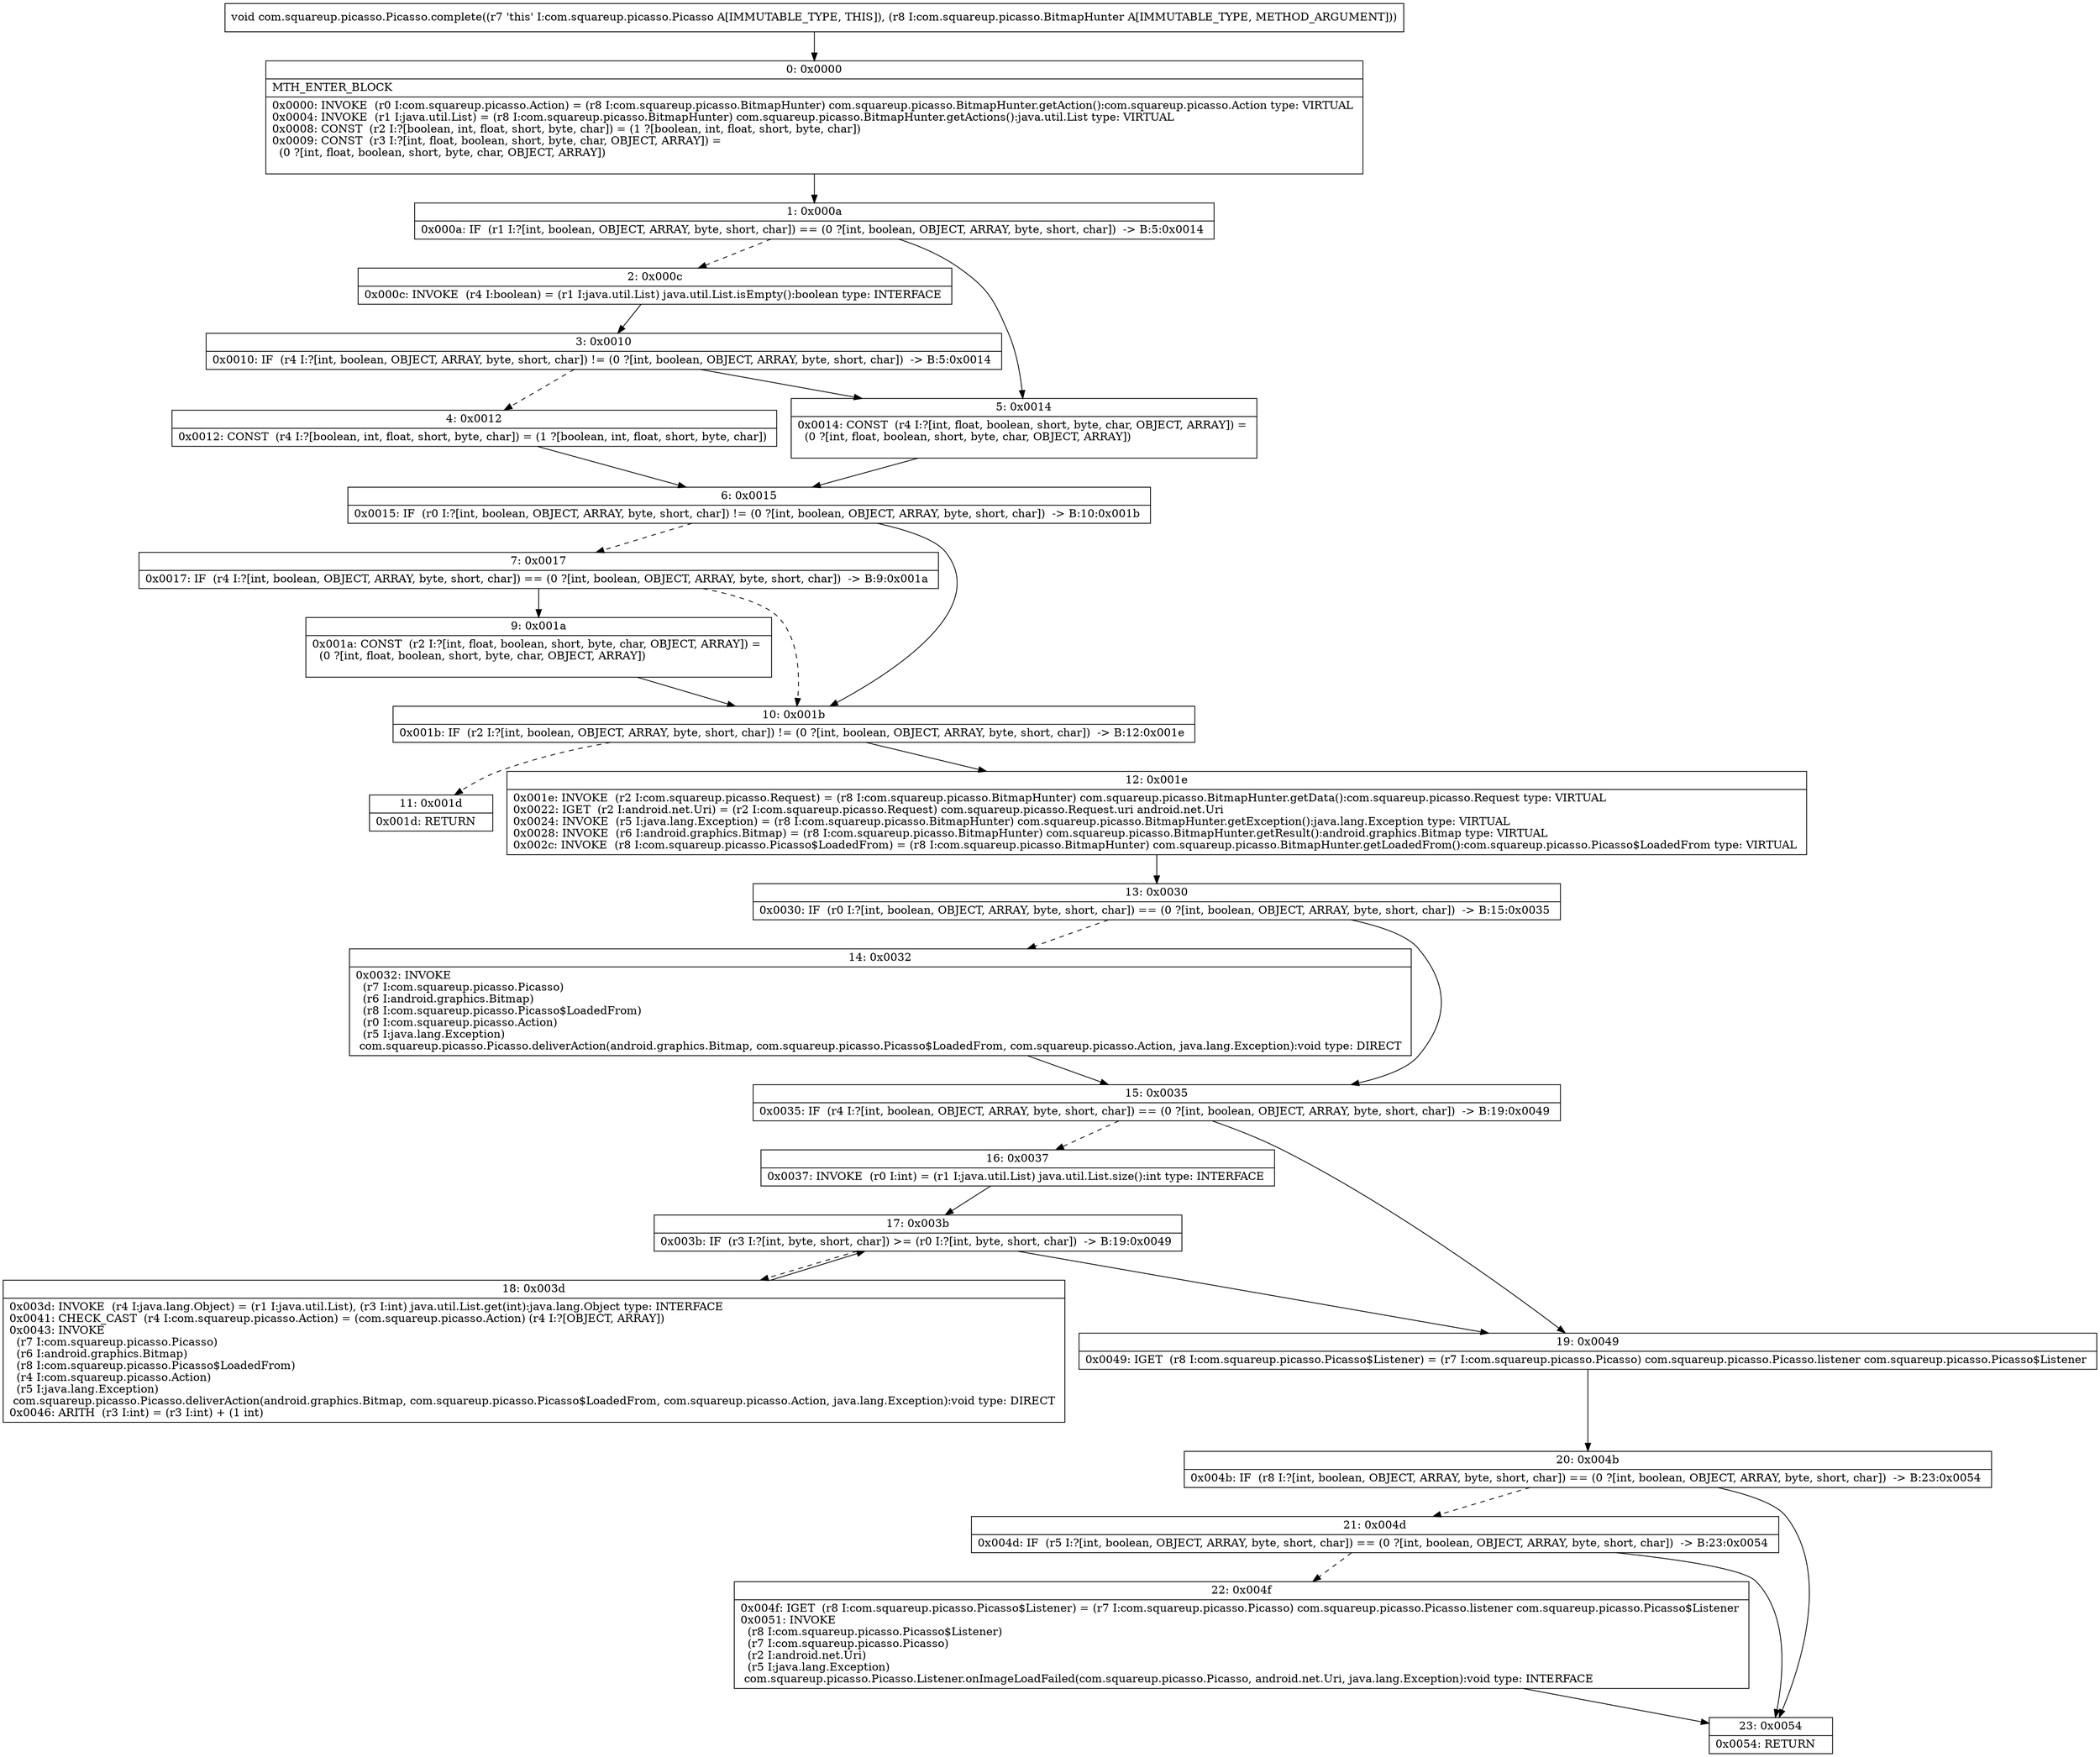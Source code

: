 digraph "CFG forcom.squareup.picasso.Picasso.complete(Lcom\/squareup\/picasso\/BitmapHunter;)V" {
Node_0 [shape=record,label="{0\:\ 0x0000|MTH_ENTER_BLOCK\l|0x0000: INVOKE  (r0 I:com.squareup.picasso.Action) = (r8 I:com.squareup.picasso.BitmapHunter) com.squareup.picasso.BitmapHunter.getAction():com.squareup.picasso.Action type: VIRTUAL \l0x0004: INVOKE  (r1 I:java.util.List) = (r8 I:com.squareup.picasso.BitmapHunter) com.squareup.picasso.BitmapHunter.getActions():java.util.List type: VIRTUAL \l0x0008: CONST  (r2 I:?[boolean, int, float, short, byte, char]) = (1 ?[boolean, int, float, short, byte, char]) \l0x0009: CONST  (r3 I:?[int, float, boolean, short, byte, char, OBJECT, ARRAY]) = \l  (0 ?[int, float, boolean, short, byte, char, OBJECT, ARRAY])\l \l}"];
Node_1 [shape=record,label="{1\:\ 0x000a|0x000a: IF  (r1 I:?[int, boolean, OBJECT, ARRAY, byte, short, char]) == (0 ?[int, boolean, OBJECT, ARRAY, byte, short, char])  \-\> B:5:0x0014 \l}"];
Node_2 [shape=record,label="{2\:\ 0x000c|0x000c: INVOKE  (r4 I:boolean) = (r1 I:java.util.List) java.util.List.isEmpty():boolean type: INTERFACE \l}"];
Node_3 [shape=record,label="{3\:\ 0x0010|0x0010: IF  (r4 I:?[int, boolean, OBJECT, ARRAY, byte, short, char]) != (0 ?[int, boolean, OBJECT, ARRAY, byte, short, char])  \-\> B:5:0x0014 \l}"];
Node_4 [shape=record,label="{4\:\ 0x0012|0x0012: CONST  (r4 I:?[boolean, int, float, short, byte, char]) = (1 ?[boolean, int, float, short, byte, char]) \l}"];
Node_5 [shape=record,label="{5\:\ 0x0014|0x0014: CONST  (r4 I:?[int, float, boolean, short, byte, char, OBJECT, ARRAY]) = \l  (0 ?[int, float, boolean, short, byte, char, OBJECT, ARRAY])\l \l}"];
Node_6 [shape=record,label="{6\:\ 0x0015|0x0015: IF  (r0 I:?[int, boolean, OBJECT, ARRAY, byte, short, char]) != (0 ?[int, boolean, OBJECT, ARRAY, byte, short, char])  \-\> B:10:0x001b \l}"];
Node_7 [shape=record,label="{7\:\ 0x0017|0x0017: IF  (r4 I:?[int, boolean, OBJECT, ARRAY, byte, short, char]) == (0 ?[int, boolean, OBJECT, ARRAY, byte, short, char])  \-\> B:9:0x001a \l}"];
Node_9 [shape=record,label="{9\:\ 0x001a|0x001a: CONST  (r2 I:?[int, float, boolean, short, byte, char, OBJECT, ARRAY]) = \l  (0 ?[int, float, boolean, short, byte, char, OBJECT, ARRAY])\l \l}"];
Node_10 [shape=record,label="{10\:\ 0x001b|0x001b: IF  (r2 I:?[int, boolean, OBJECT, ARRAY, byte, short, char]) != (0 ?[int, boolean, OBJECT, ARRAY, byte, short, char])  \-\> B:12:0x001e \l}"];
Node_11 [shape=record,label="{11\:\ 0x001d|0x001d: RETURN   \l}"];
Node_12 [shape=record,label="{12\:\ 0x001e|0x001e: INVOKE  (r2 I:com.squareup.picasso.Request) = (r8 I:com.squareup.picasso.BitmapHunter) com.squareup.picasso.BitmapHunter.getData():com.squareup.picasso.Request type: VIRTUAL \l0x0022: IGET  (r2 I:android.net.Uri) = (r2 I:com.squareup.picasso.Request) com.squareup.picasso.Request.uri android.net.Uri \l0x0024: INVOKE  (r5 I:java.lang.Exception) = (r8 I:com.squareup.picasso.BitmapHunter) com.squareup.picasso.BitmapHunter.getException():java.lang.Exception type: VIRTUAL \l0x0028: INVOKE  (r6 I:android.graphics.Bitmap) = (r8 I:com.squareup.picasso.BitmapHunter) com.squareup.picasso.BitmapHunter.getResult():android.graphics.Bitmap type: VIRTUAL \l0x002c: INVOKE  (r8 I:com.squareup.picasso.Picasso$LoadedFrom) = (r8 I:com.squareup.picasso.BitmapHunter) com.squareup.picasso.BitmapHunter.getLoadedFrom():com.squareup.picasso.Picasso$LoadedFrom type: VIRTUAL \l}"];
Node_13 [shape=record,label="{13\:\ 0x0030|0x0030: IF  (r0 I:?[int, boolean, OBJECT, ARRAY, byte, short, char]) == (0 ?[int, boolean, OBJECT, ARRAY, byte, short, char])  \-\> B:15:0x0035 \l}"];
Node_14 [shape=record,label="{14\:\ 0x0032|0x0032: INVOKE  \l  (r7 I:com.squareup.picasso.Picasso)\l  (r6 I:android.graphics.Bitmap)\l  (r8 I:com.squareup.picasso.Picasso$LoadedFrom)\l  (r0 I:com.squareup.picasso.Action)\l  (r5 I:java.lang.Exception)\l com.squareup.picasso.Picasso.deliverAction(android.graphics.Bitmap, com.squareup.picasso.Picasso$LoadedFrom, com.squareup.picasso.Action, java.lang.Exception):void type: DIRECT \l}"];
Node_15 [shape=record,label="{15\:\ 0x0035|0x0035: IF  (r4 I:?[int, boolean, OBJECT, ARRAY, byte, short, char]) == (0 ?[int, boolean, OBJECT, ARRAY, byte, short, char])  \-\> B:19:0x0049 \l}"];
Node_16 [shape=record,label="{16\:\ 0x0037|0x0037: INVOKE  (r0 I:int) = (r1 I:java.util.List) java.util.List.size():int type: INTERFACE \l}"];
Node_17 [shape=record,label="{17\:\ 0x003b|0x003b: IF  (r3 I:?[int, byte, short, char]) \>= (r0 I:?[int, byte, short, char])  \-\> B:19:0x0049 \l}"];
Node_18 [shape=record,label="{18\:\ 0x003d|0x003d: INVOKE  (r4 I:java.lang.Object) = (r1 I:java.util.List), (r3 I:int) java.util.List.get(int):java.lang.Object type: INTERFACE \l0x0041: CHECK_CAST  (r4 I:com.squareup.picasso.Action) = (com.squareup.picasso.Action) (r4 I:?[OBJECT, ARRAY]) \l0x0043: INVOKE  \l  (r7 I:com.squareup.picasso.Picasso)\l  (r6 I:android.graphics.Bitmap)\l  (r8 I:com.squareup.picasso.Picasso$LoadedFrom)\l  (r4 I:com.squareup.picasso.Action)\l  (r5 I:java.lang.Exception)\l com.squareup.picasso.Picasso.deliverAction(android.graphics.Bitmap, com.squareup.picasso.Picasso$LoadedFrom, com.squareup.picasso.Action, java.lang.Exception):void type: DIRECT \l0x0046: ARITH  (r3 I:int) = (r3 I:int) + (1 int) \l}"];
Node_19 [shape=record,label="{19\:\ 0x0049|0x0049: IGET  (r8 I:com.squareup.picasso.Picasso$Listener) = (r7 I:com.squareup.picasso.Picasso) com.squareup.picasso.Picasso.listener com.squareup.picasso.Picasso$Listener \l}"];
Node_20 [shape=record,label="{20\:\ 0x004b|0x004b: IF  (r8 I:?[int, boolean, OBJECT, ARRAY, byte, short, char]) == (0 ?[int, boolean, OBJECT, ARRAY, byte, short, char])  \-\> B:23:0x0054 \l}"];
Node_21 [shape=record,label="{21\:\ 0x004d|0x004d: IF  (r5 I:?[int, boolean, OBJECT, ARRAY, byte, short, char]) == (0 ?[int, boolean, OBJECT, ARRAY, byte, short, char])  \-\> B:23:0x0054 \l}"];
Node_22 [shape=record,label="{22\:\ 0x004f|0x004f: IGET  (r8 I:com.squareup.picasso.Picasso$Listener) = (r7 I:com.squareup.picasso.Picasso) com.squareup.picasso.Picasso.listener com.squareup.picasso.Picasso$Listener \l0x0051: INVOKE  \l  (r8 I:com.squareup.picasso.Picasso$Listener)\l  (r7 I:com.squareup.picasso.Picasso)\l  (r2 I:android.net.Uri)\l  (r5 I:java.lang.Exception)\l com.squareup.picasso.Picasso.Listener.onImageLoadFailed(com.squareup.picasso.Picasso, android.net.Uri, java.lang.Exception):void type: INTERFACE \l}"];
Node_23 [shape=record,label="{23\:\ 0x0054|0x0054: RETURN   \l}"];
MethodNode[shape=record,label="{void com.squareup.picasso.Picasso.complete((r7 'this' I:com.squareup.picasso.Picasso A[IMMUTABLE_TYPE, THIS]), (r8 I:com.squareup.picasso.BitmapHunter A[IMMUTABLE_TYPE, METHOD_ARGUMENT])) }"];
MethodNode -> Node_0;
Node_0 -> Node_1;
Node_1 -> Node_2[style=dashed];
Node_1 -> Node_5;
Node_2 -> Node_3;
Node_3 -> Node_4[style=dashed];
Node_3 -> Node_5;
Node_4 -> Node_6;
Node_5 -> Node_6;
Node_6 -> Node_7[style=dashed];
Node_6 -> Node_10;
Node_7 -> Node_9;
Node_7 -> Node_10[style=dashed];
Node_9 -> Node_10;
Node_10 -> Node_11[style=dashed];
Node_10 -> Node_12;
Node_12 -> Node_13;
Node_13 -> Node_14[style=dashed];
Node_13 -> Node_15;
Node_14 -> Node_15;
Node_15 -> Node_16[style=dashed];
Node_15 -> Node_19;
Node_16 -> Node_17;
Node_17 -> Node_18[style=dashed];
Node_17 -> Node_19;
Node_18 -> Node_17;
Node_19 -> Node_20;
Node_20 -> Node_21[style=dashed];
Node_20 -> Node_23;
Node_21 -> Node_22[style=dashed];
Node_21 -> Node_23;
Node_22 -> Node_23;
}

